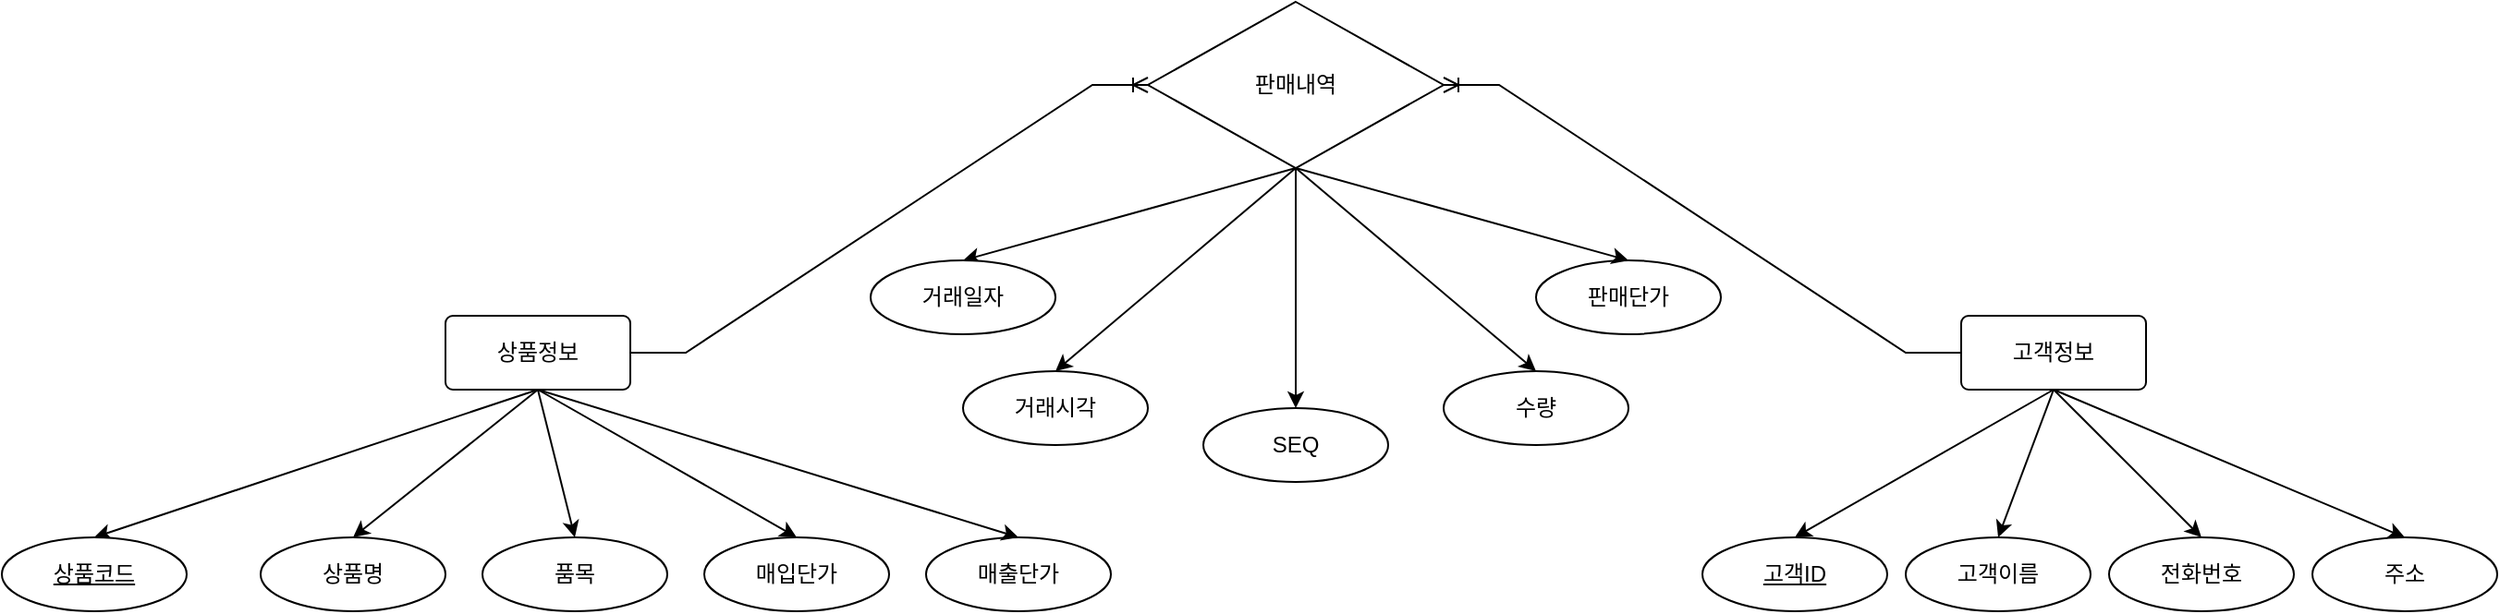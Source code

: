<mxfile version="21.3.5" type="device">
  <diagram name="페이지-1" id="90Rm0LmcuJIqqhL_uEh5">
    <mxGraphModel dx="590" dy="861" grid="1" gridSize="10" guides="1" tooltips="1" connect="1" arrows="1" fold="1" page="1" pageScale="1" pageWidth="4681" pageHeight="3300" math="0" shadow="0">
      <root>
        <mxCell id="0" />
        <mxCell id="1" parent="0" />
        <mxCell id="s-69NqUiypKVD0SLRvD9-8" style="rounded=0;orthogonalLoop=1;jettySize=auto;html=1;entryX=0.5;entryY=0;entryDx=0;entryDy=0;exitX=0.5;exitY=1;exitDx=0;exitDy=0;" edge="1" parent="1" source="s-69NqUiypKVD0SLRvD9-1" target="s-69NqUiypKVD0SLRvD9-2">
          <mxGeometry relative="1" as="geometry" />
        </mxCell>
        <mxCell id="s-69NqUiypKVD0SLRvD9-1" value="판매내역" style="shape=rhombus;perimeter=rhombusPerimeter;whiteSpace=wrap;html=1;align=center;" vertex="1" parent="1">
          <mxGeometry x="1240" y="590" width="160" height="90" as="geometry" />
        </mxCell>
        <mxCell id="s-69NqUiypKVD0SLRvD9-2" value="거래일자" style="ellipse;whiteSpace=wrap;html=1;align=center;" vertex="1" parent="1">
          <mxGeometry x="1090" y="730" width="100" height="40" as="geometry" />
        </mxCell>
        <mxCell id="s-69NqUiypKVD0SLRvD9-3" value="거래시각" style="ellipse;whiteSpace=wrap;html=1;align=center;" vertex="1" parent="1">
          <mxGeometry x="1140" y="790" width="100" height="40" as="geometry" />
        </mxCell>
        <mxCell id="s-69NqUiypKVD0SLRvD9-4" value="SEQ" style="ellipse;whiteSpace=wrap;html=1;align=center;" vertex="1" parent="1">
          <mxGeometry x="1270" y="810" width="100" height="40" as="geometry" />
        </mxCell>
        <mxCell id="s-69NqUiypKVD0SLRvD9-5" value="수량" style="ellipse;whiteSpace=wrap;html=1;align=center;" vertex="1" parent="1">
          <mxGeometry x="1400" y="790" width="100" height="40" as="geometry" />
        </mxCell>
        <mxCell id="s-69NqUiypKVD0SLRvD9-6" value="판매단가" style="ellipse;whiteSpace=wrap;html=1;align=center;" vertex="1" parent="1">
          <mxGeometry x="1450" y="730" width="100" height="40" as="geometry" />
        </mxCell>
        <mxCell id="s-69NqUiypKVD0SLRvD9-9" style="rounded=0;orthogonalLoop=1;jettySize=auto;html=1;entryX=0.5;entryY=0;entryDx=0;entryDy=0;exitX=0.5;exitY=1;exitDx=0;exitDy=0;" edge="1" parent="1" source="s-69NqUiypKVD0SLRvD9-1" target="s-69NqUiypKVD0SLRvD9-3">
          <mxGeometry relative="1" as="geometry">
            <mxPoint x="1330" y="680" as="sourcePoint" />
            <mxPoint x="1150" y="740" as="targetPoint" />
          </mxGeometry>
        </mxCell>
        <mxCell id="s-69NqUiypKVD0SLRvD9-10" style="rounded=0;orthogonalLoop=1;jettySize=auto;html=1;entryX=0.5;entryY=0;entryDx=0;entryDy=0;exitX=0.5;exitY=1;exitDx=0;exitDy=0;" edge="1" parent="1" source="s-69NqUiypKVD0SLRvD9-1" target="s-69NqUiypKVD0SLRvD9-4">
          <mxGeometry relative="1" as="geometry">
            <mxPoint x="1330" y="730" as="sourcePoint" />
            <mxPoint x="1150" y="790" as="targetPoint" />
          </mxGeometry>
        </mxCell>
        <mxCell id="s-69NqUiypKVD0SLRvD9-11" style="rounded=0;orthogonalLoop=1;jettySize=auto;html=1;entryX=0.5;entryY=0;entryDx=0;entryDy=0;exitX=0.5;exitY=1;exitDx=0;exitDy=0;" edge="1" parent="1" source="s-69NqUiypKVD0SLRvD9-1" target="s-69NqUiypKVD0SLRvD9-5">
          <mxGeometry relative="1" as="geometry">
            <mxPoint x="1350" y="700" as="sourcePoint" />
            <mxPoint x="1170" y="760" as="targetPoint" />
          </mxGeometry>
        </mxCell>
        <mxCell id="s-69NqUiypKVD0SLRvD9-12" style="rounded=0;orthogonalLoop=1;jettySize=auto;html=1;entryX=0.5;entryY=0;entryDx=0;entryDy=0;exitX=0.5;exitY=1;exitDx=0;exitDy=0;" edge="1" parent="1" source="s-69NqUiypKVD0SLRvD9-1" target="s-69NqUiypKVD0SLRvD9-6">
          <mxGeometry relative="1" as="geometry">
            <mxPoint x="1360" y="710" as="sourcePoint" />
            <mxPoint x="1180" y="770" as="targetPoint" />
          </mxGeometry>
        </mxCell>
        <mxCell id="s-69NqUiypKVD0SLRvD9-15" value="" style="edgeStyle=entityRelationEdgeStyle;fontSize=12;html=1;endArrow=ERoneToMany;rounded=0;entryX=1;entryY=0.5;entryDx=0;entryDy=0;exitX=0;exitY=0.5;exitDx=0;exitDy=0;" edge="1" parent="1" source="s-69NqUiypKVD0SLRvD9-19" target="s-69NqUiypKVD0SLRvD9-1">
          <mxGeometry width="100" height="100" relative="1" as="geometry">
            <mxPoint x="1650" y="770" as="sourcePoint" />
            <mxPoint x="1570" y="730" as="targetPoint" />
          </mxGeometry>
        </mxCell>
        <mxCell id="s-69NqUiypKVD0SLRvD9-17" value="" style="edgeStyle=entityRelationEdgeStyle;fontSize=12;html=1;endArrow=ERoneToMany;rounded=0;entryX=0;entryY=0.5;entryDx=0;entryDy=0;exitX=1;exitY=0.5;exitDx=0;exitDy=0;" edge="1" parent="1" source="s-69NqUiypKVD0SLRvD9-18" target="s-69NqUiypKVD0SLRvD9-1">
          <mxGeometry width="100" height="100" relative="1" as="geometry">
            <mxPoint x="950" y="810" as="sourcePoint" />
            <mxPoint x="1570" y="730" as="targetPoint" />
          </mxGeometry>
        </mxCell>
        <mxCell id="s-69NqUiypKVD0SLRvD9-29" style="rounded=0;orthogonalLoop=1;jettySize=auto;html=1;entryX=0.5;entryY=0;entryDx=0;entryDy=0;exitX=0.5;exitY=1;exitDx=0;exitDy=0;" edge="1" parent="1" source="s-69NqUiypKVD0SLRvD9-18" target="s-69NqUiypKVD0SLRvD9-20">
          <mxGeometry relative="1" as="geometry" />
        </mxCell>
        <mxCell id="s-69NqUiypKVD0SLRvD9-34" style="edgeStyle=none;shape=connector;rounded=0;orthogonalLoop=1;jettySize=auto;html=1;entryX=0.5;entryY=0;entryDx=0;entryDy=0;labelBackgroundColor=default;strokeColor=default;fontFamily=Helvetica;fontSize=11;fontColor=default;endArrow=classic;exitX=0.5;exitY=1;exitDx=0;exitDy=0;" edge="1" parent="1" source="s-69NqUiypKVD0SLRvD9-18" target="s-69NqUiypKVD0SLRvD9-23">
          <mxGeometry relative="1" as="geometry">
            <mxPoint x="890" y="970" as="sourcePoint" />
          </mxGeometry>
        </mxCell>
        <mxCell id="s-69NqUiypKVD0SLRvD9-35" style="edgeStyle=none;shape=connector;rounded=0;orthogonalLoop=1;jettySize=auto;html=1;entryX=0.5;entryY=0;entryDx=0;entryDy=0;labelBackgroundColor=default;strokeColor=default;fontFamily=Helvetica;fontSize=11;fontColor=default;endArrow=classic;exitX=0.5;exitY=1;exitDx=0;exitDy=0;" edge="1" parent="1" source="s-69NqUiypKVD0SLRvD9-18" target="s-69NqUiypKVD0SLRvD9-24">
          <mxGeometry relative="1" as="geometry" />
        </mxCell>
        <mxCell id="s-69NqUiypKVD0SLRvD9-18" value="상품정보" style="rounded=1;arcSize=10;whiteSpace=wrap;html=1;align=center;" vertex="1" parent="1">
          <mxGeometry x="860" y="760" width="100" height="40" as="geometry" />
        </mxCell>
        <mxCell id="s-69NqUiypKVD0SLRvD9-36" style="edgeStyle=none;shape=connector;rounded=0;orthogonalLoop=1;jettySize=auto;html=1;entryX=0.5;entryY=0;entryDx=0;entryDy=0;labelBackgroundColor=default;strokeColor=default;fontFamily=Helvetica;fontSize=11;fontColor=default;endArrow=classic;exitX=0.5;exitY=1;exitDx=0;exitDy=0;" edge="1" parent="1" source="s-69NqUiypKVD0SLRvD9-19" target="s-69NqUiypKVD0SLRvD9-25">
          <mxGeometry relative="1" as="geometry" />
        </mxCell>
        <mxCell id="s-69NqUiypKVD0SLRvD9-37" style="edgeStyle=none;shape=connector;rounded=0;orthogonalLoop=1;jettySize=auto;html=1;entryX=0.5;entryY=0;entryDx=0;entryDy=0;labelBackgroundColor=default;strokeColor=default;fontFamily=Helvetica;fontSize=11;fontColor=default;endArrow=classic;exitX=0.5;exitY=1;exitDx=0;exitDy=0;" edge="1" parent="1" source="s-69NqUiypKVD0SLRvD9-19" target="s-69NqUiypKVD0SLRvD9-28">
          <mxGeometry relative="1" as="geometry" />
        </mxCell>
        <mxCell id="s-69NqUiypKVD0SLRvD9-19" value="고객정보" style="rounded=1;arcSize=10;whiteSpace=wrap;html=1;align=center;" vertex="1" parent="1">
          <mxGeometry x="1680" y="760" width="100" height="40" as="geometry" />
        </mxCell>
        <mxCell id="s-69NqUiypKVD0SLRvD9-20" value="상품코드" style="ellipse;whiteSpace=wrap;html=1;align=center;fontStyle=4;" vertex="1" parent="1">
          <mxGeometry x="620" y="880" width="100" height="40" as="geometry" />
        </mxCell>
        <mxCell id="s-69NqUiypKVD0SLRvD9-21" value="매출단가" style="ellipse;whiteSpace=wrap;html=1;align=center;" vertex="1" parent="1">
          <mxGeometry x="1120" y="880" width="100" height="40" as="geometry" />
        </mxCell>
        <mxCell id="s-69NqUiypKVD0SLRvD9-22" value="매입단가" style="ellipse;whiteSpace=wrap;html=1;align=center;" vertex="1" parent="1">
          <mxGeometry x="1000" y="880" width="100" height="40" as="geometry" />
        </mxCell>
        <mxCell id="s-69NqUiypKVD0SLRvD9-23" value="품목" style="ellipse;whiteSpace=wrap;html=1;align=center;" vertex="1" parent="1">
          <mxGeometry x="880" y="880" width="100" height="40" as="geometry" />
        </mxCell>
        <mxCell id="s-69NqUiypKVD0SLRvD9-24" value="상품명" style="ellipse;whiteSpace=wrap;html=1;align=center;" vertex="1" parent="1">
          <mxGeometry x="760" y="880" width="100" height="40" as="geometry" />
        </mxCell>
        <mxCell id="s-69NqUiypKVD0SLRvD9-25" value="고객ID" style="ellipse;whiteSpace=wrap;html=1;align=center;fontStyle=4;" vertex="1" parent="1">
          <mxGeometry x="1540" y="880" width="100" height="40" as="geometry" />
        </mxCell>
        <mxCell id="s-69NqUiypKVD0SLRvD9-26" value="주소" style="ellipse;whiteSpace=wrap;html=1;align=center;" vertex="1" parent="1">
          <mxGeometry x="1870" y="880" width="100" height="40" as="geometry" />
        </mxCell>
        <mxCell id="s-69NqUiypKVD0SLRvD9-27" value="전화번호" style="ellipse;whiteSpace=wrap;html=1;align=center;" vertex="1" parent="1">
          <mxGeometry x="1760" y="880" width="100" height="40" as="geometry" />
        </mxCell>
        <mxCell id="s-69NqUiypKVD0SLRvD9-28" value="고객이름" style="ellipse;whiteSpace=wrap;html=1;align=center;" vertex="1" parent="1">
          <mxGeometry x="1650" y="880" width="100" height="40" as="geometry" />
        </mxCell>
        <mxCell id="s-69NqUiypKVD0SLRvD9-32" style="rounded=0;orthogonalLoop=1;jettySize=auto;html=1;entryX=0.5;entryY=0;entryDx=0;entryDy=0;exitX=0.5;exitY=1;exitDx=0;exitDy=0;" edge="1" parent="1" source="s-69NqUiypKVD0SLRvD9-18" target="s-69NqUiypKVD0SLRvD9-22">
          <mxGeometry relative="1" as="geometry">
            <mxPoint x="890" y="830" as="sourcePoint" />
            <mxPoint x="700" y="910" as="targetPoint" />
          </mxGeometry>
        </mxCell>
        <mxCell id="s-69NqUiypKVD0SLRvD9-33" style="rounded=0;orthogonalLoop=1;jettySize=auto;html=1;entryX=0.5;entryY=0;entryDx=0;entryDy=0;exitX=0.5;exitY=1;exitDx=0;exitDy=0;" edge="1" parent="1" source="s-69NqUiypKVD0SLRvD9-18" target="s-69NqUiypKVD0SLRvD9-21">
          <mxGeometry relative="1" as="geometry">
            <mxPoint x="902" y="840" as="sourcePoint" />
            <mxPoint x="710" y="920" as="targetPoint" />
          </mxGeometry>
        </mxCell>
        <mxCell id="s-69NqUiypKVD0SLRvD9-39" style="edgeStyle=none;shape=connector;rounded=0;orthogonalLoop=1;jettySize=auto;html=1;entryX=0.5;entryY=0;entryDx=0;entryDy=0;labelBackgroundColor=default;strokeColor=default;fontFamily=Helvetica;fontSize=11;fontColor=default;endArrow=classic;exitX=0.5;exitY=1;exitDx=0;exitDy=0;" edge="1" parent="1" source="s-69NqUiypKVD0SLRvD9-19" target="s-69NqUiypKVD0SLRvD9-27">
          <mxGeometry relative="1" as="geometry">
            <mxPoint x="1740" y="810" as="sourcePoint" />
            <mxPoint x="1710" y="890" as="targetPoint" />
          </mxGeometry>
        </mxCell>
        <mxCell id="s-69NqUiypKVD0SLRvD9-40" style="edgeStyle=none;shape=connector;rounded=0;orthogonalLoop=1;jettySize=auto;html=1;entryX=0.5;entryY=0;entryDx=0;entryDy=0;labelBackgroundColor=default;strokeColor=default;fontFamily=Helvetica;fontSize=11;fontColor=default;endArrow=classic;exitX=0.5;exitY=1;exitDx=0;exitDy=0;" edge="1" parent="1" source="s-69NqUiypKVD0SLRvD9-19" target="s-69NqUiypKVD0SLRvD9-26">
          <mxGeometry relative="1" as="geometry">
            <mxPoint x="1750" y="820" as="sourcePoint" />
            <mxPoint x="1720" y="900" as="targetPoint" />
          </mxGeometry>
        </mxCell>
      </root>
    </mxGraphModel>
  </diagram>
</mxfile>
